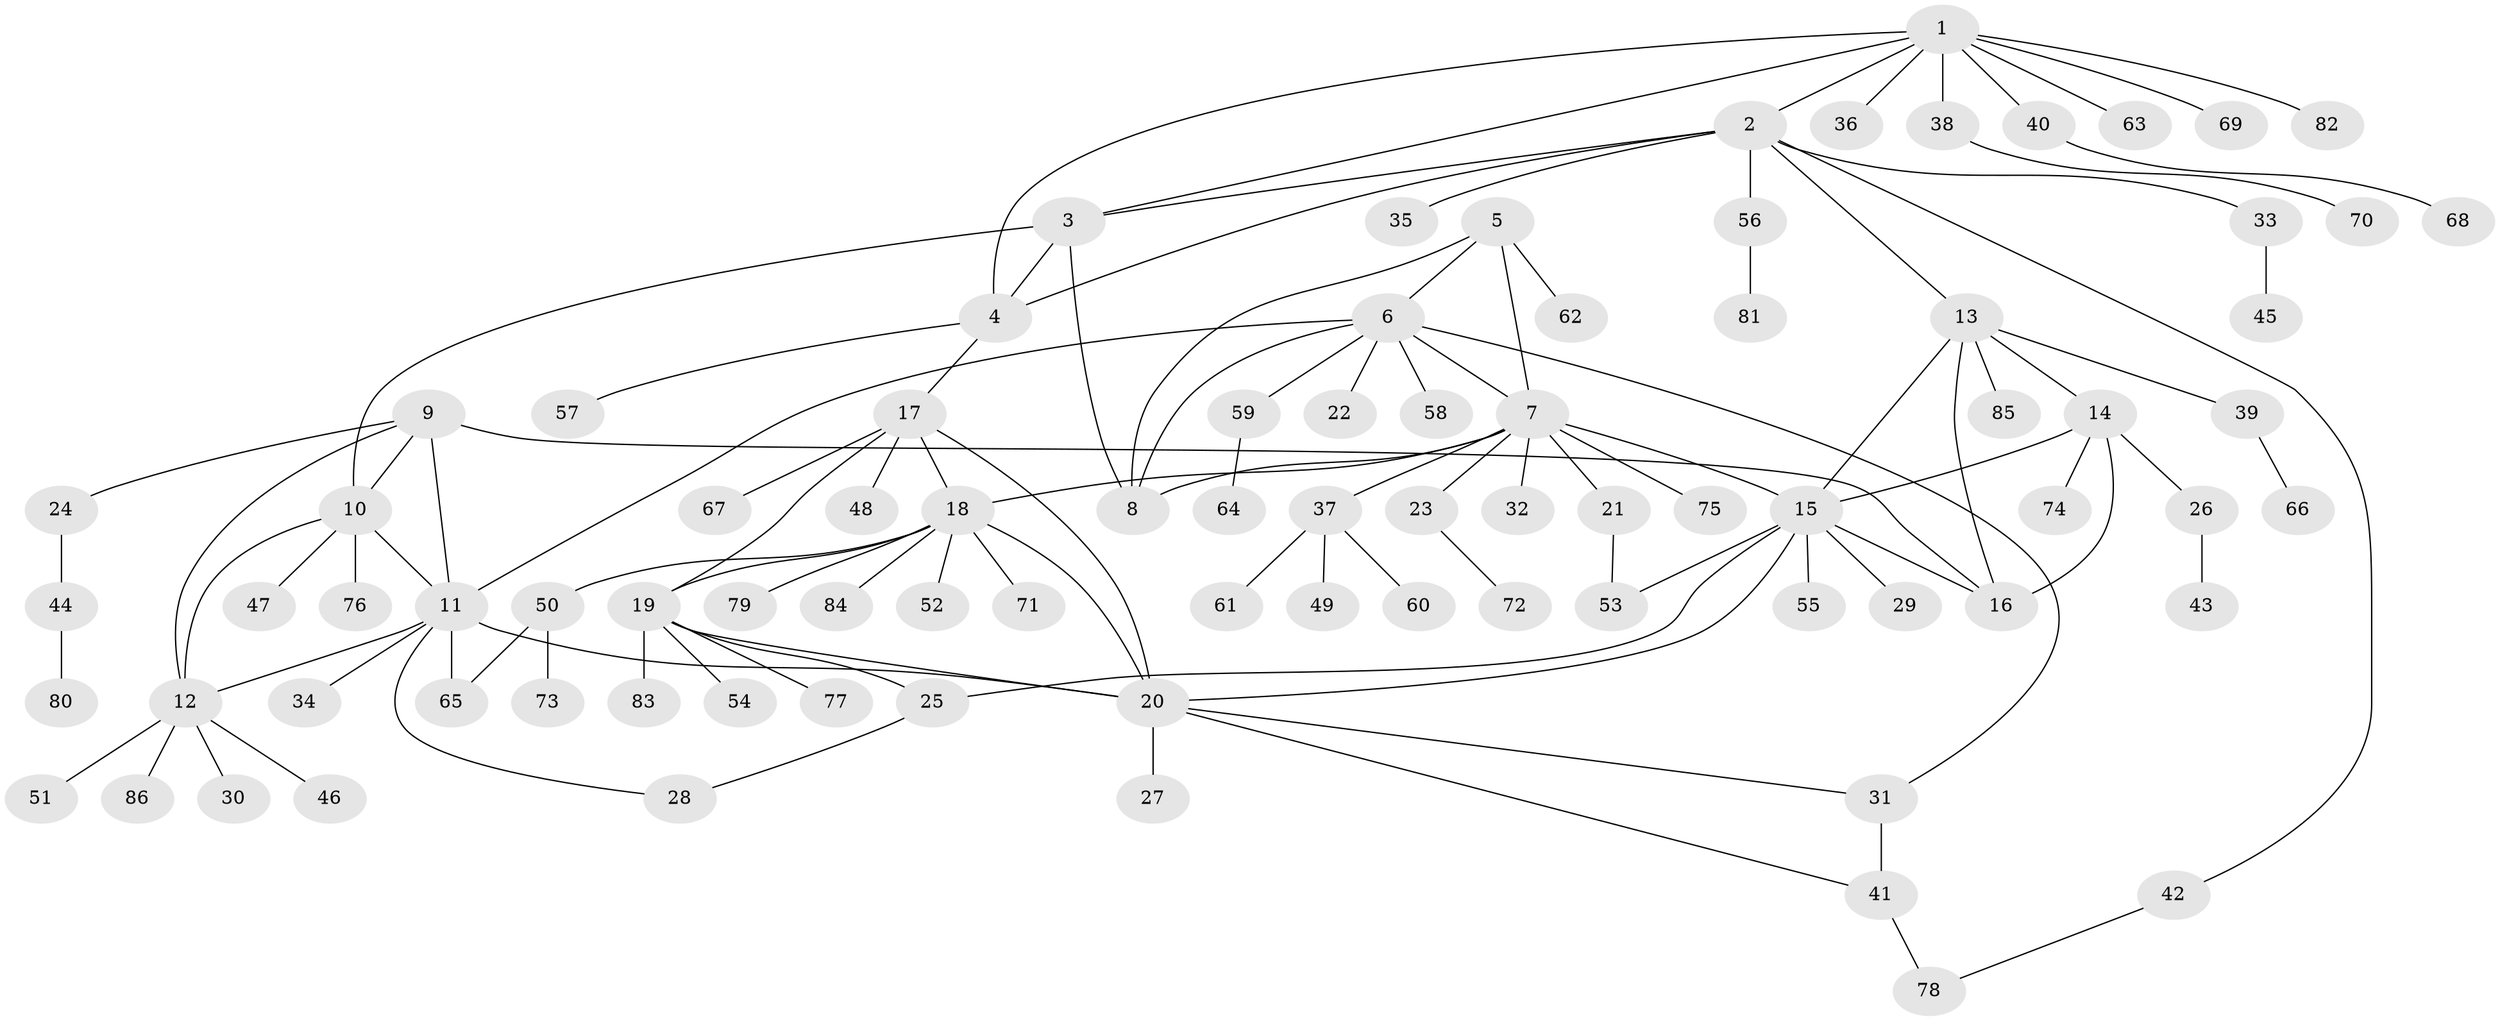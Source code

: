 // Generated by graph-tools (version 1.1) at 2025/11/02/27/25 16:11:35]
// undirected, 86 vertices, 113 edges
graph export_dot {
graph [start="1"]
  node [color=gray90,style=filled];
  1;
  2;
  3;
  4;
  5;
  6;
  7;
  8;
  9;
  10;
  11;
  12;
  13;
  14;
  15;
  16;
  17;
  18;
  19;
  20;
  21;
  22;
  23;
  24;
  25;
  26;
  27;
  28;
  29;
  30;
  31;
  32;
  33;
  34;
  35;
  36;
  37;
  38;
  39;
  40;
  41;
  42;
  43;
  44;
  45;
  46;
  47;
  48;
  49;
  50;
  51;
  52;
  53;
  54;
  55;
  56;
  57;
  58;
  59;
  60;
  61;
  62;
  63;
  64;
  65;
  66;
  67;
  68;
  69;
  70;
  71;
  72;
  73;
  74;
  75;
  76;
  77;
  78;
  79;
  80;
  81;
  82;
  83;
  84;
  85;
  86;
  1 -- 2;
  1 -- 3;
  1 -- 4;
  1 -- 36;
  1 -- 38;
  1 -- 40;
  1 -- 63;
  1 -- 69;
  1 -- 82;
  2 -- 3;
  2 -- 4;
  2 -- 13;
  2 -- 33;
  2 -- 35;
  2 -- 42;
  2 -- 56;
  3 -- 4;
  3 -- 8;
  3 -- 10;
  4 -- 17;
  4 -- 57;
  5 -- 6;
  5 -- 7;
  5 -- 8;
  5 -- 62;
  6 -- 7;
  6 -- 8;
  6 -- 11;
  6 -- 22;
  6 -- 31;
  6 -- 58;
  6 -- 59;
  7 -- 8;
  7 -- 15;
  7 -- 18;
  7 -- 21;
  7 -- 23;
  7 -- 32;
  7 -- 37;
  7 -- 75;
  9 -- 10;
  9 -- 11;
  9 -- 12;
  9 -- 16;
  9 -- 24;
  10 -- 11;
  10 -- 12;
  10 -- 47;
  10 -- 76;
  11 -- 12;
  11 -- 20;
  11 -- 28;
  11 -- 34;
  11 -- 65;
  12 -- 30;
  12 -- 46;
  12 -- 51;
  12 -- 86;
  13 -- 14;
  13 -- 15;
  13 -- 16;
  13 -- 39;
  13 -- 85;
  14 -- 15;
  14 -- 16;
  14 -- 26;
  14 -- 74;
  15 -- 16;
  15 -- 20;
  15 -- 25;
  15 -- 29;
  15 -- 53;
  15 -- 55;
  17 -- 18;
  17 -- 19;
  17 -- 20;
  17 -- 48;
  17 -- 67;
  18 -- 19;
  18 -- 20;
  18 -- 50;
  18 -- 52;
  18 -- 71;
  18 -- 79;
  18 -- 84;
  19 -- 20;
  19 -- 25;
  19 -- 54;
  19 -- 77;
  19 -- 83;
  20 -- 27;
  20 -- 31;
  20 -- 41;
  21 -- 53;
  23 -- 72;
  24 -- 44;
  25 -- 28;
  26 -- 43;
  31 -- 41;
  33 -- 45;
  37 -- 49;
  37 -- 60;
  37 -- 61;
  38 -- 70;
  39 -- 66;
  40 -- 68;
  41 -- 78;
  42 -- 78;
  44 -- 80;
  50 -- 65;
  50 -- 73;
  56 -- 81;
  59 -- 64;
}
